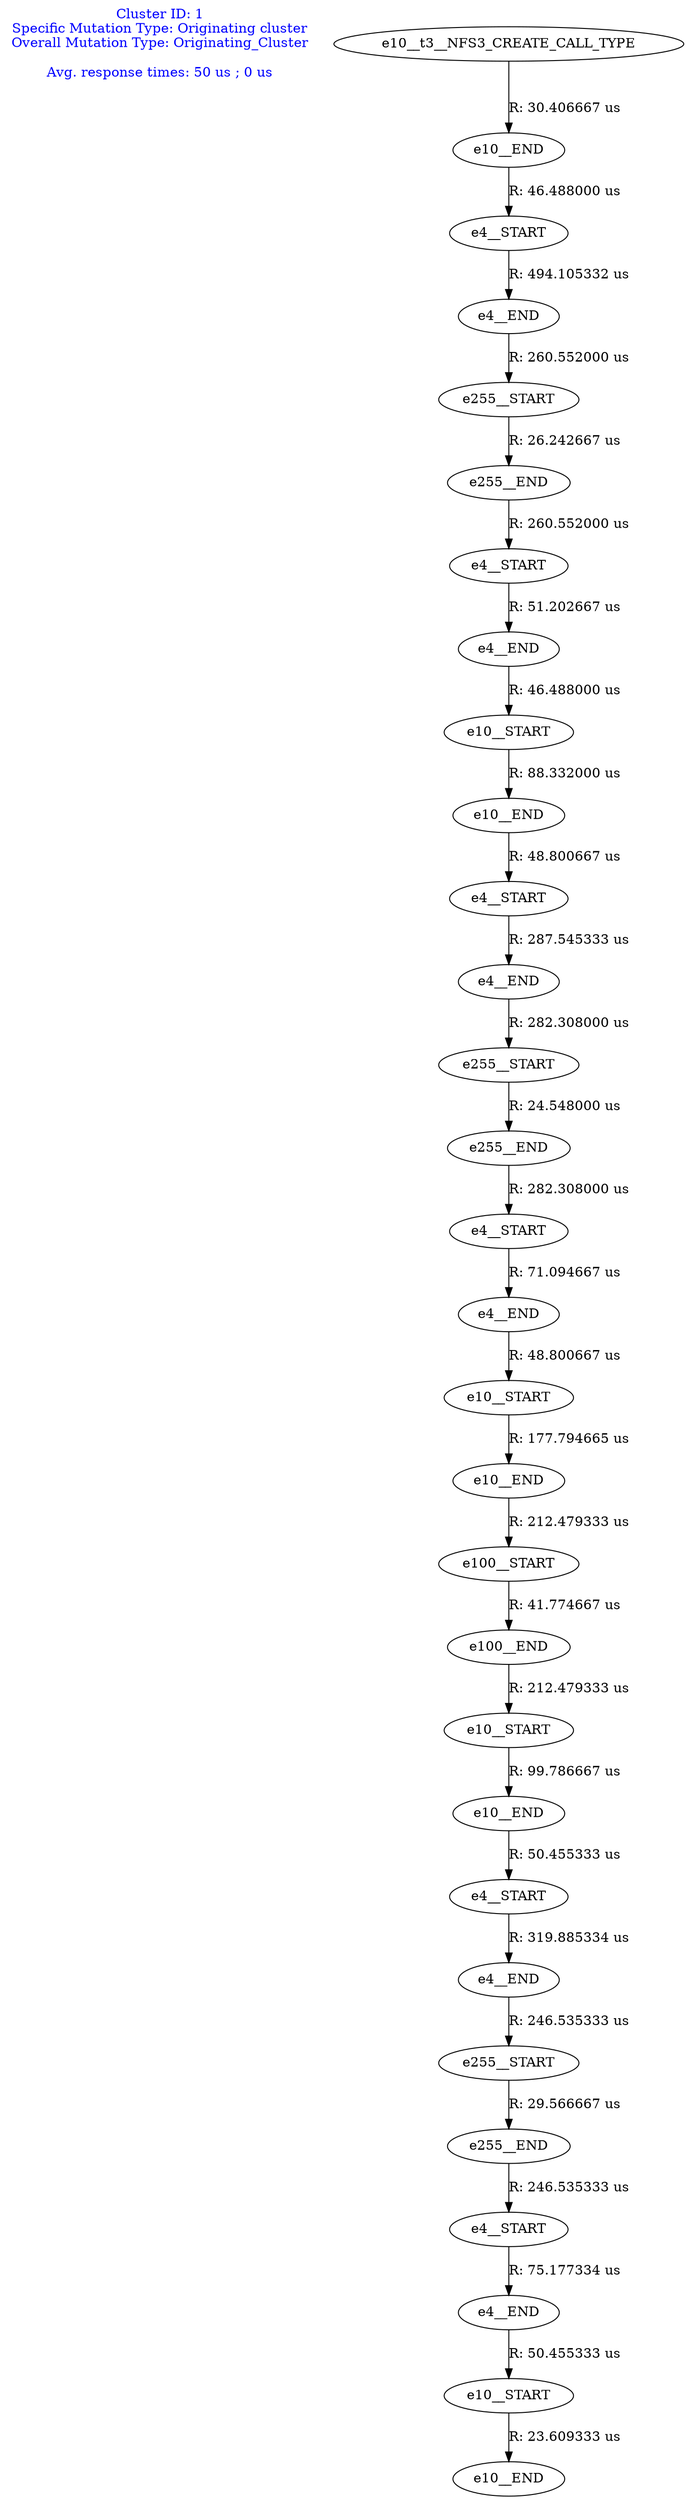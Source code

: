# 553  R: 4136.309333 usecs RT: 57071191.102667 usecs
Digraph 553 {
1 [fontcolor="blue" shape="plaintext" label="Cluster ID: 1\nSpecific Mutation Type: Originating cluster\nOverall Mutation Type: Originating_Cluster\n\nAvg. response times: 50 us ; 0 us\n"]
55317.55317 [label="e10__START\n"]
55311.55311 [label="e4__START\n"]
55323.55323 [label="e4__START\n"]
55310.55310 [label="e10__END\n"]
55312.55312 [label="e4__END\n"]
55324.55324 [label="e4__END\n"]
5538.5538 [label="e4__END\n"]
55318.55318 [label="e10__END\n"]
5531.5531 [label="e10__t3__NFS3_CREATE_CALL_TYPE\n"]
55314.55314 [label="e255__END\n"]
5532.5532 [label="e10__END\n"]
55319.55319 [label="e100__START\n"]
55327.55327 [label="e4__START\n"]
55330.55330 [label="e10__END\n"]
55329.55329 [label="e10__START\n"]
55322.55322 [label="e10__END\n"]
55320.55320 [label="e100__END\n"]
55316.55316 [label="e4__END\n"]
5535.5535 [label="e255__START\n"]
55326.55326 [label="e255__END\n"]
55325.55325 [label="e255__START\n"]
55315.55315 [label="e4__START\n"]
5534.5534 [label="e4__END\n"]
5537.5537 [label="e4__START\n"]
55321.55321 [label="e10__START\n"]
5533.5533 [label="e4__START\n"]
5539.5539 [label="e10__START\n"]
5536.5536 [label="e255__END\n"]
55328.55328 [label="e4__END\n"]
55313.55313 [label="e255__START\n"]
5531.5531 -> 5532.5532 [label="R: 30.406667 us"]
5532.5532 -> 5533.5533 [label="R: 46.488000 us"]
5533.5533 -> 5534.5534 [label="R: 494.105332 us"]
5534.5534 -> 5535.5535 [label="R: 260.552000 us"]
5535.5535 -> 5536.5536 [label="R: 26.242667 us"]
5536.5536 -> 5537.5537 [label="R: 260.552000 us"]
5537.5537 -> 5538.5538 [label="R: 51.202667 us"]
5538.5538 -> 5539.5539 [label="R: 46.488000 us"]
5539.5539 -> 55310.55310 [label="R: 88.332000 us"]
55310.55310 -> 55311.55311 [label="R: 48.800667 us"]
55311.55311 -> 55312.55312 [label="R: 287.545333 us"]
55312.55312 -> 55313.55313 [label="R: 282.308000 us"]
55313.55313 -> 55314.55314 [label="R: 24.548000 us"]
55314.55314 -> 55315.55315 [label="R: 282.308000 us"]
55315.55315 -> 55316.55316 [label="R: 71.094667 us"]
55316.55316 -> 55317.55317 [label="R: 48.800667 us"]
55317.55317 -> 55318.55318 [label="R: 177.794665 us"]
55318.55318 -> 55319.55319 [label="R: 212.479333 us"]
55319.55319 -> 55320.55320 [label="R: 41.774667 us"]
55320.55320 -> 55321.55321 [label="R: 212.479333 us"]
55321.55321 -> 55322.55322 [label="R: 99.786667 us"]
55322.55322 -> 55323.55323 [label="R: 50.455333 us"]
55323.55323 -> 55324.55324 [label="R: 319.885334 us"]
55324.55324 -> 55325.55325 [label="R: 246.535333 us"]
55325.55325 -> 55326.55326 [label="R: 29.566667 us"]
55326.55326 -> 55327.55327 [label="R: 246.535333 us"]
55327.55327 -> 55328.55328 [label="R: 75.177334 us"]
55328.55328 -> 55329.55329 [label="R: 50.455333 us"]
55329.55329 -> 55330.55330 [label="R: 23.609333 us"]
}